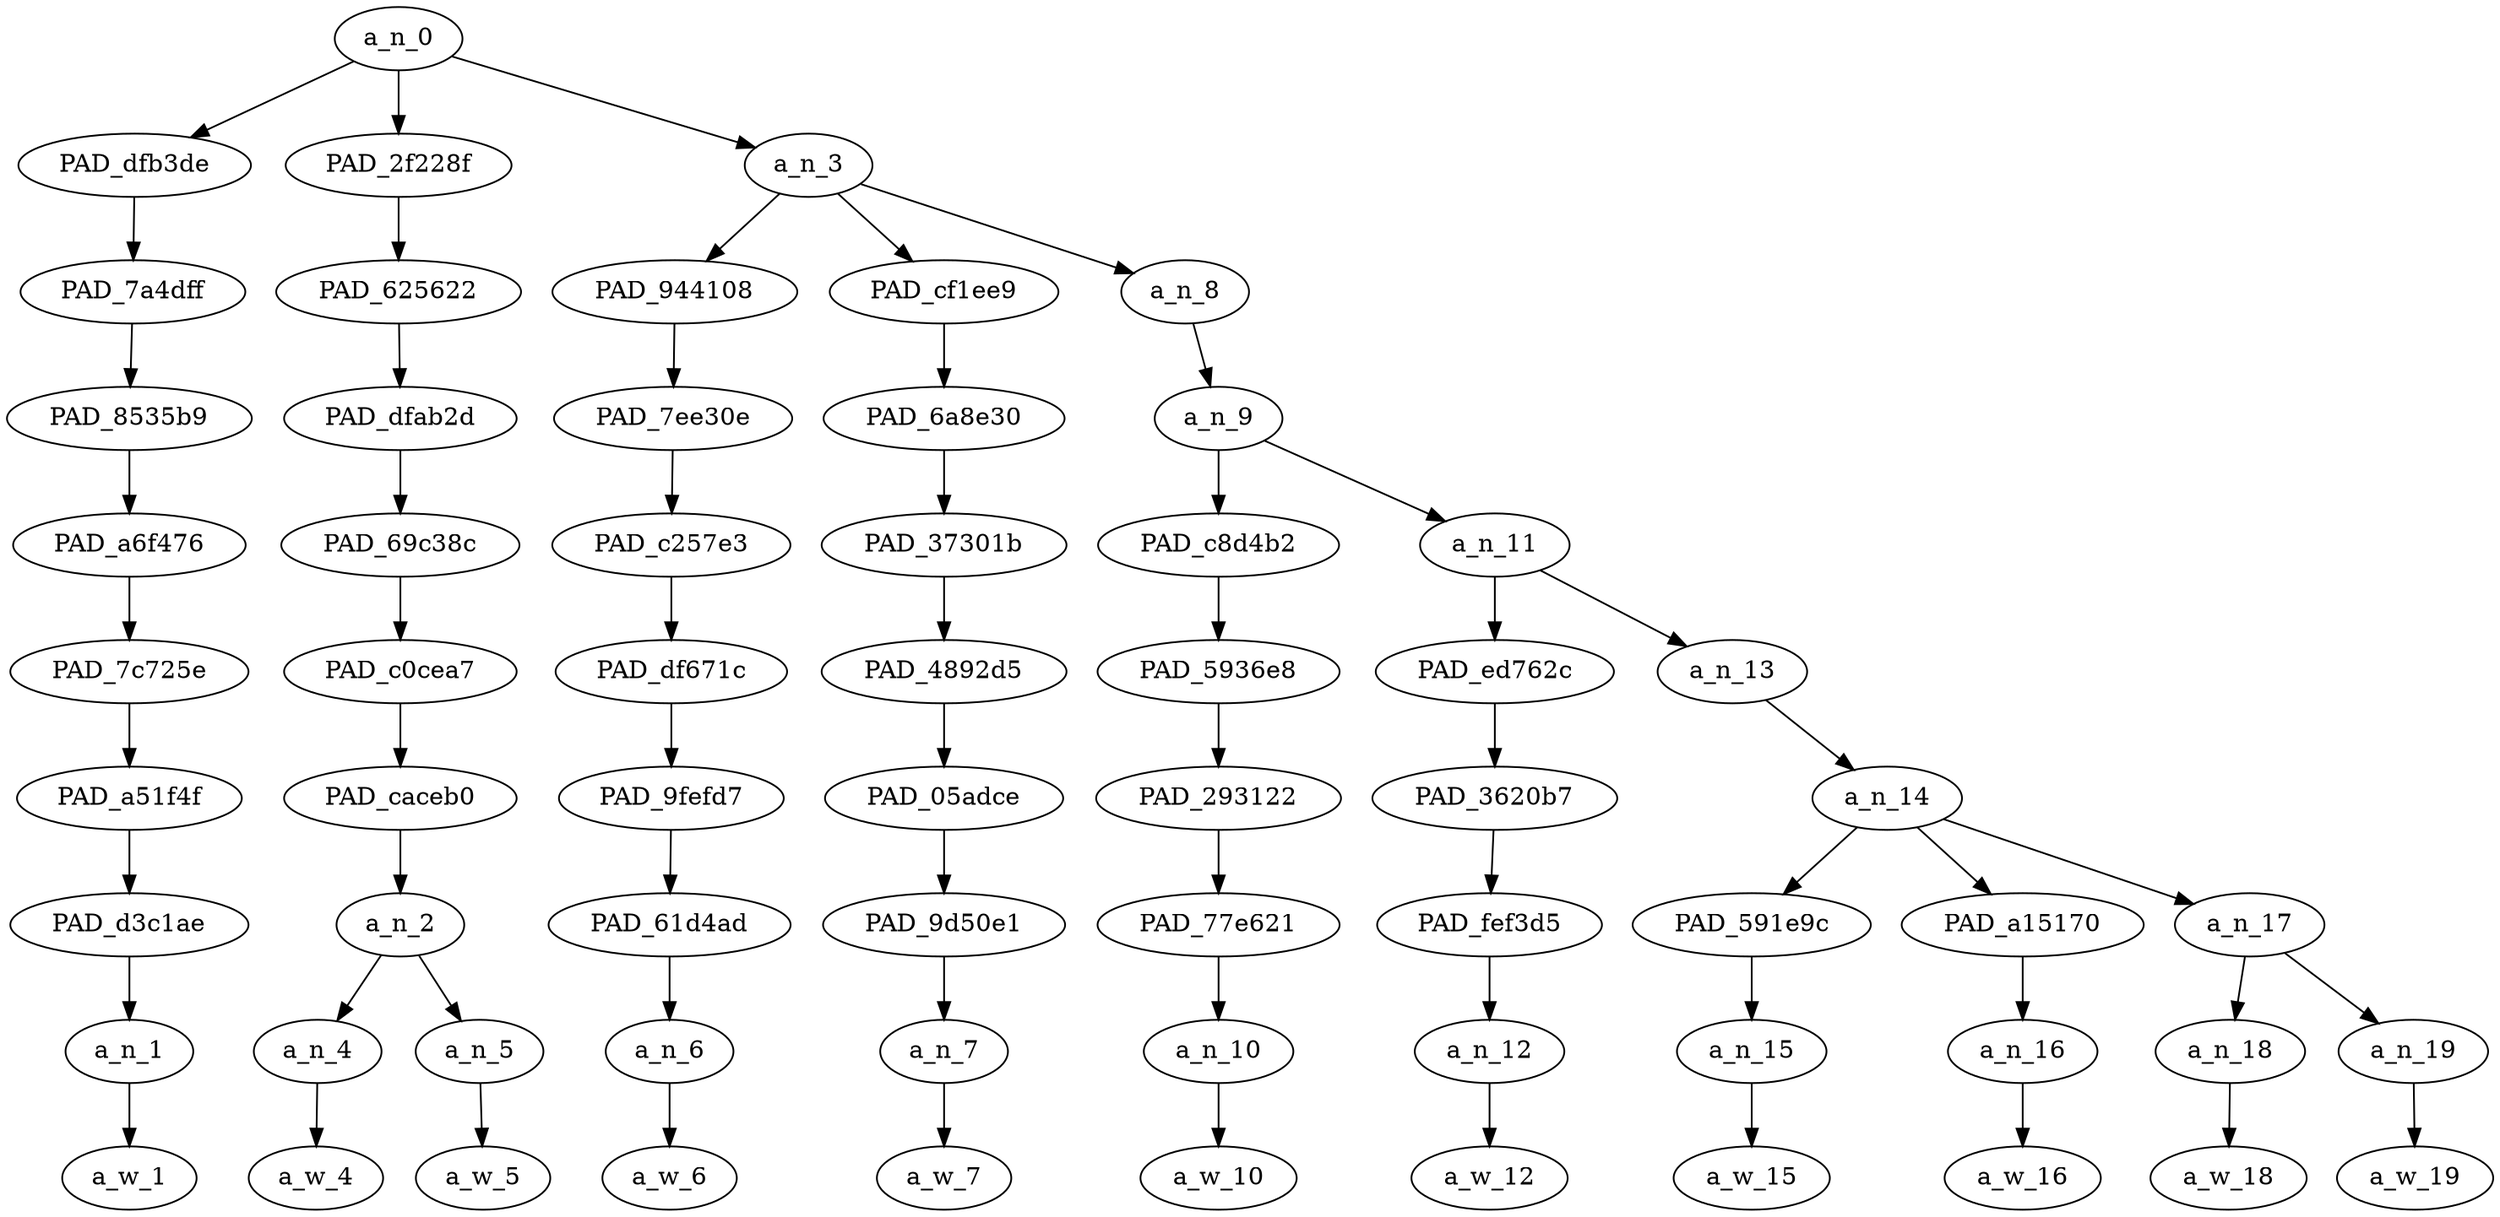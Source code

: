 strict digraph "" {
	a_n_0	[div_dir=1,
		index=0,
		level=9,
		pos="1.9490740740740742,9!",
		text_span="[0, 1, 2, 3, 4, 5, 6, 7, 8, 9, 10]",
		value=1.00000002];
	PAD_dfb3de	[div_dir=-1,
		index=0,
		level=8,
		pos="0.0,8!",
		text_span="[0]",
		value=0.07500370];
	a_n_0 -> PAD_dfb3de;
	PAD_2f228f	[div_dir=1,
		index=1,
		level=8,
		pos="1.5,8!",
		text_span="[1, 2]",
		value=0.17665356];
	a_n_0 -> PAD_2f228f;
	a_n_3	[div_dir=1,
		index=2,
		level=8,
		pos="4.347222222222222,8!",
		text_span="[3, 4, 5, 6, 7, 8, 9, 10]",
		value=0.74765920];
	a_n_0 -> a_n_3;
	PAD_7a4dff	[div_dir=-1,
		index=0,
		level=7,
		pos="0.0,7!",
		text_span="[0]",
		value=0.07500370];
	PAD_dfb3de -> PAD_7a4dff;
	PAD_8535b9	[div_dir=-1,
		index=0,
		level=6,
		pos="0.0,6!",
		text_span="[0]",
		value=0.07500370];
	PAD_7a4dff -> PAD_8535b9;
	PAD_a6f476	[div_dir=-1,
		index=0,
		level=5,
		pos="0.0,5!",
		text_span="[0]",
		value=0.07500370];
	PAD_8535b9 -> PAD_a6f476;
	PAD_7c725e	[div_dir=-1,
		index=0,
		level=4,
		pos="0.0,4!",
		text_span="[0]",
		value=0.07500370];
	PAD_a6f476 -> PAD_7c725e;
	PAD_a51f4f	[div_dir=-1,
		index=0,
		level=3,
		pos="0.0,3!",
		text_span="[0]",
		value=0.07500370];
	PAD_7c725e -> PAD_a51f4f;
	PAD_d3c1ae	[div_dir=-1,
		index=0,
		level=2,
		pos="0.0,2!",
		text_span="[0]",
		value=0.07500370];
	PAD_a51f4f -> PAD_d3c1ae;
	a_n_1	[div_dir=-1,
		index=0,
		level=1,
		pos="0.0,1!",
		text_span="[0]",
		value=0.07500370];
	PAD_d3c1ae -> a_n_1;
	a_w_1	[div_dir=0,
		index=0,
		level=0,
		pos="0,0!",
		text_span="[0]",
		value="<user>"];
	a_n_1 -> a_w_1;
	PAD_625622	[div_dir=1,
		index=1,
		level=7,
		pos="1.5,7!",
		text_span="[1, 2]",
		value=0.17665356];
	PAD_2f228f -> PAD_625622;
	PAD_dfab2d	[div_dir=1,
		index=1,
		level=6,
		pos="1.5,6!",
		text_span="[1, 2]",
		value=0.17665356];
	PAD_625622 -> PAD_dfab2d;
	PAD_69c38c	[div_dir=1,
		index=1,
		level=5,
		pos="1.5,5!",
		text_span="[1, 2]",
		value=0.17665356];
	PAD_dfab2d -> PAD_69c38c;
	PAD_c0cea7	[div_dir=1,
		index=1,
		level=4,
		pos="1.5,4!",
		text_span="[1, 2]",
		value=0.17665356];
	PAD_69c38c -> PAD_c0cea7;
	PAD_caceb0	[div_dir=1,
		index=1,
		level=3,
		pos="1.5,3!",
		text_span="[1, 2]",
		value=0.17665356];
	PAD_c0cea7 -> PAD_caceb0;
	a_n_2	[div_dir=1,
		index=1,
		level=2,
		pos="1.5,2!",
		text_span="[1, 2]",
		value=0.17665356];
	PAD_caceb0 -> a_n_2;
	a_n_4	[div_dir=1,
		index=1,
		level=1,
		pos="1.0,1!",
		text_span="[1]",
		value=0.09546107];
	a_n_2 -> a_n_4;
	a_n_5	[div_dir=-1,
		index=2,
		level=1,
		pos="2.0,1!",
		text_span="[2]",
		value=0.08036967];
	a_n_2 -> a_n_5;
	a_w_4	[div_dir=0,
		index=1,
		level=0,
		pos="1,0!",
		text_span="[1]",
		value=i];
	a_n_4 -> a_w_4;
	a_w_5	[div_dir=0,
		index=2,
		level=0,
		pos="2,0!",
		text_span="[2]",
		value=fucking];
	a_n_5 -> a_w_5;
	PAD_944108	[div_dir=-1,
		index=2,
		level=7,
		pos="3.0,7!",
		text_span="[3]",
		value=0.13240666];
	a_n_3 -> PAD_944108;
	PAD_cf1ee9	[div_dir=-1,
		index=3,
		level=7,
		pos="4.0,7!",
		text_span="[4]",
		value=0.08638758];
	a_n_3 -> PAD_cf1ee9;
	a_n_8	[div_dir=1,
		index=4,
		level=7,
		pos="6.041666666666666,7!",
		text_span="[5, 6, 7, 8, 9, 10]",
		value=0.52849346];
	a_n_3 -> a_n_8;
	PAD_7ee30e	[div_dir=-1,
		index=2,
		level=6,
		pos="3.0,6!",
		text_span="[3]",
		value=0.13240666];
	PAD_944108 -> PAD_7ee30e;
	PAD_c257e3	[div_dir=-1,
		index=2,
		level=5,
		pos="3.0,5!",
		text_span="[3]",
		value=0.13240666];
	PAD_7ee30e -> PAD_c257e3;
	PAD_df671c	[div_dir=-1,
		index=2,
		level=4,
		pos="3.0,4!",
		text_span="[3]",
		value=0.13240666];
	PAD_c257e3 -> PAD_df671c;
	PAD_9fefd7	[div_dir=-1,
		index=2,
		level=3,
		pos="3.0,3!",
		text_span="[3]",
		value=0.13240666];
	PAD_df671c -> PAD_9fefd7;
	PAD_61d4ad	[div_dir=-1,
		index=2,
		level=2,
		pos="3.0,2!",
		text_span="[3]",
		value=0.13240666];
	PAD_9fefd7 -> PAD_61d4ad;
	a_n_6	[div_dir=-1,
		index=3,
		level=1,
		pos="3.0,1!",
		text_span="[3]",
		value=0.13240666];
	PAD_61d4ad -> a_n_6;
	a_w_6	[div_dir=0,
		index=3,
		level=0,
		pos="3,0!",
		text_span="[3]",
		value=hate];
	a_n_6 -> a_w_6;
	PAD_6a8e30	[div_dir=-1,
		index=3,
		level=6,
		pos="4.0,6!",
		text_span="[4]",
		value=0.08638758];
	PAD_cf1ee9 -> PAD_6a8e30;
	PAD_37301b	[div_dir=-1,
		index=3,
		level=5,
		pos="4.0,5!",
		text_span="[4]",
		value=0.08638758];
	PAD_6a8e30 -> PAD_37301b;
	PAD_4892d5	[div_dir=-1,
		index=3,
		level=4,
		pos="4.0,4!",
		text_span="[4]",
		value=0.08638758];
	PAD_37301b -> PAD_4892d5;
	PAD_05adce	[div_dir=-1,
		index=3,
		level=3,
		pos="4.0,3!",
		text_span="[4]",
		value=0.08638758];
	PAD_4892d5 -> PAD_05adce;
	PAD_9d50e1	[div_dir=-1,
		index=3,
		level=2,
		pos="4.0,2!",
		text_span="[4]",
		value=0.08638758];
	PAD_05adce -> PAD_9d50e1;
	a_n_7	[div_dir=-1,
		index=4,
		level=1,
		pos="4.0,1!",
		text_span="[4]",
		value=0.08638758];
	PAD_9d50e1 -> a_n_7;
	a_w_7	[div_dir=0,
		index=4,
		level=0,
		pos="4,0!",
		text_span="[4]",
		value=you];
	a_n_7 -> a_w_7;
	a_n_9	[div_dir=1,
		index=4,
		level=6,
		pos="6.041666666666666,6!",
		text_span="[5, 6, 7, 8, 9, 10]",
		value=0.52790969];
	a_n_8 -> a_n_9;
	PAD_c8d4b2	[div_dir=1,
		index=4,
		level=5,
		pos="5.0,5!",
		text_span="[5]",
		value=0.08071399];
	a_n_9 -> PAD_c8d4b2;
	a_n_11	[div_dir=1,
		index=5,
		level=5,
		pos="7.083333333333333,5!",
		text_span="[6, 7, 8, 9, 10]",
		value=0.44661194];
	a_n_9 -> a_n_11;
	PAD_5936e8	[div_dir=1,
		index=4,
		level=4,
		pos="5.0,4!",
		text_span="[5]",
		value=0.08071399];
	PAD_c8d4b2 -> PAD_5936e8;
	PAD_293122	[div_dir=1,
		index=4,
		level=3,
		pos="5.0,3!",
		text_span="[5]",
		value=0.08071399];
	PAD_5936e8 -> PAD_293122;
	PAD_77e621	[div_dir=1,
		index=4,
		level=2,
		pos="5.0,2!",
		text_span="[5]",
		value=0.08071399];
	PAD_293122 -> PAD_77e621;
	a_n_10	[div_dir=1,
		index=5,
		level=1,
		pos="5.0,1!",
		text_span="[5]",
		value=0.08071399];
	PAD_77e621 -> a_n_10;
	a_w_10	[div_dir=0,
		index=5,
		level=0,
		pos="5,0!",
		text_span="[5]",
		value=he];
	a_n_10 -> a_w_10;
	PAD_ed762c	[div_dir=1,
		index=5,
		level=4,
		pos="6.0,4!",
		text_span="[6]",
		value=0.16803547];
	a_n_11 -> PAD_ed762c;
	a_n_13	[div_dir=1,
		index=6,
		level=4,
		pos="8.166666666666666,4!",
		text_span="[7, 8, 9, 10]",
		value=0.27828634];
	a_n_11 -> a_n_13;
	PAD_3620b7	[div_dir=1,
		index=5,
		level=3,
		pos="6.0,3!",
		text_span="[6]",
		value=0.16803547];
	PAD_ed762c -> PAD_3620b7;
	PAD_fef3d5	[div_dir=1,
		index=5,
		level=2,
		pos="6.0,2!",
		text_span="[6]",
		value=0.16803547];
	PAD_3620b7 -> PAD_fef3d5;
	a_n_12	[div_dir=1,
		index=6,
		level=1,
		pos="6.0,1!",
		text_span="[6]",
		value=0.16803547];
	PAD_fef3d5 -> a_n_12;
	a_w_12	[div_dir=0,
		index=6,
		level=0,
		pos="6,0!",
		text_span="[6]",
		value=mumbles];
	a_n_12 -> a_w_12;
	a_n_14	[div_dir=1,
		index=6,
		level=3,
		pos="8.166666666666666,3!",
		text_span="[7, 8, 9, 10]",
		value=0.27802612];
	a_n_13 -> a_n_14;
	PAD_591e9c	[div_dir=1,
		index=6,
		level=2,
		pos="7.0,2!",
		text_span="[7]",
		value=0.06214546];
	a_n_14 -> PAD_591e9c;
	PAD_a15170	[div_dir=1,
		index=7,
		level=2,
		pos="8.0,2!",
		text_span="[8]",
		value=0.06426006];
	a_n_14 -> PAD_a15170;
	a_n_17	[div_dir=1,
		index=8,
		level=2,
		pos="9.5,2!",
		text_span="[9, 10]",
		value=0.15136037];
	a_n_14 -> a_n_17;
	a_n_15	[div_dir=1,
		index=7,
		level=1,
		pos="7.0,1!",
		text_span="[7]",
		value=0.06214546];
	PAD_591e9c -> a_n_15;
	a_w_15	[div_dir=0,
		index=7,
		level=0,
		pos="7,0!",
		text_span="[7]",
		value=looking];
	a_n_15 -> a_w_15;
	a_n_16	[div_dir=1,
		index=8,
		level=1,
		pos="8.0,1!",
		text_span="[8]",
		value=0.06426006];
	PAD_a15170 -> a_n_16;
	a_w_16	[div_dir=0,
		index=8,
		level=0,
		pos="8,0!",
		text_span="[8]",
		value=up];
	a_n_16 -> a_w_16;
	a_n_18	[div_dir=1,
		index=9,
		level=1,
		pos="9.0,1!",
		text_span="[9]",
		value=0.05949143];
	a_n_17 -> a_n_18;
	a_n_19	[div_dir=1,
		index=10,
		level=1,
		pos="10.0,1!",
		text_span="[10]",
		value=0.09158476];
	a_n_17 -> a_n_19;
	a_w_18	[div_dir=0,
		index=9,
		level=0,
		pos="9,0!",
		text_span="[9]",
		value=at];
	a_n_18 -> a_w_18;
	a_w_19	[div_dir=0,
		index=10,
		level=0,
		pos="10,0!",
		text_span="[10]",
		value=him];
	a_n_19 -> a_w_19;
}

